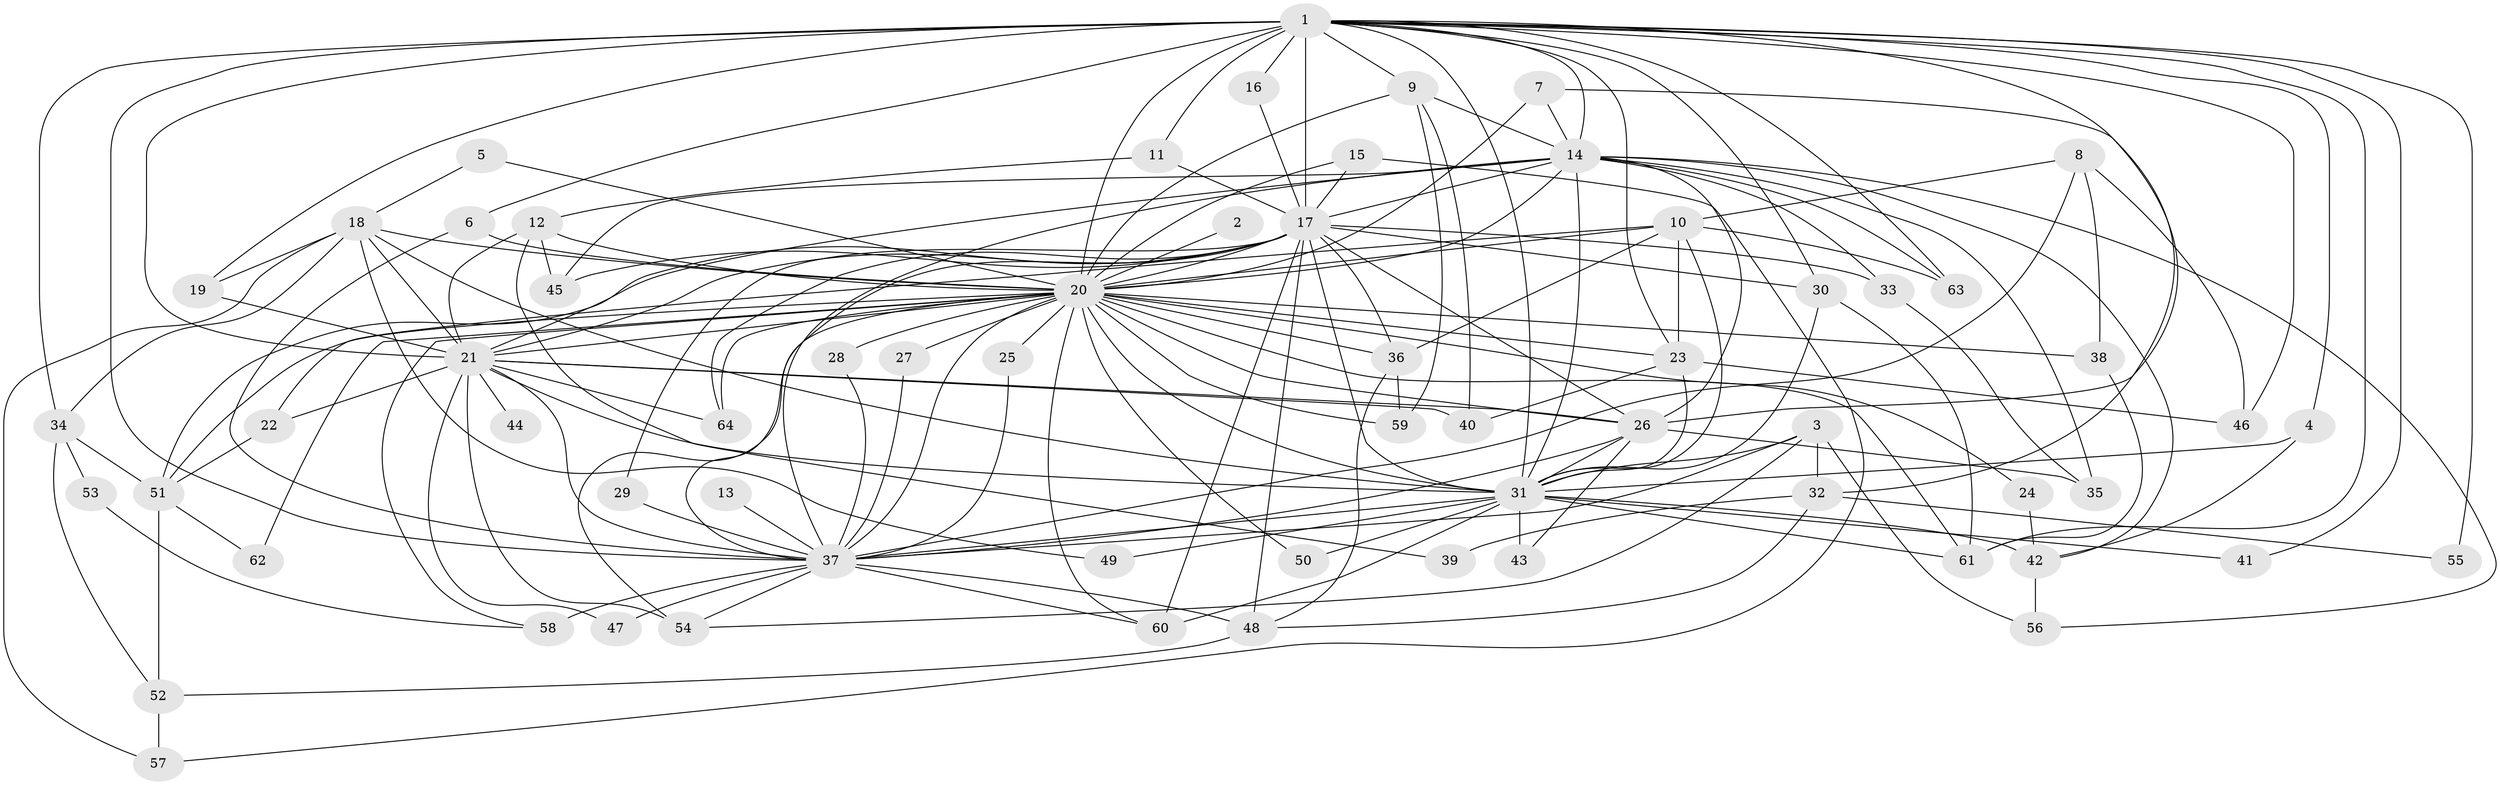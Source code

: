 // original degree distribution, {28: 0.0078125, 19: 0.0078125, 12: 0.0078125, 23: 0.015625, 21: 0.0078125, 31: 0.0078125, 14: 0.0078125, 25: 0.0078125, 35: 0.0078125, 8: 0.015625, 5: 0.046875, 2: 0.546875, 9: 0.0078125, 4: 0.078125, 3: 0.203125, 6: 0.0234375}
// Generated by graph-tools (version 1.1) at 2025/01/03/09/25 03:01:16]
// undirected, 64 vertices, 168 edges
graph export_dot {
graph [start="1"]
  node [color=gray90,style=filled];
  1;
  2;
  3;
  4;
  5;
  6;
  7;
  8;
  9;
  10;
  11;
  12;
  13;
  14;
  15;
  16;
  17;
  18;
  19;
  20;
  21;
  22;
  23;
  24;
  25;
  26;
  27;
  28;
  29;
  30;
  31;
  32;
  33;
  34;
  35;
  36;
  37;
  38;
  39;
  40;
  41;
  42;
  43;
  44;
  45;
  46;
  47;
  48;
  49;
  50;
  51;
  52;
  53;
  54;
  55;
  56;
  57;
  58;
  59;
  60;
  61;
  62;
  63;
  64;
  1 -- 4 [weight=1.0];
  1 -- 6 [weight=1.0];
  1 -- 9 [weight=1.0];
  1 -- 11 [weight=1.0];
  1 -- 14 [weight=2.0];
  1 -- 16 [weight=2.0];
  1 -- 17 [weight=2.0];
  1 -- 19 [weight=1.0];
  1 -- 20 [weight=4.0];
  1 -- 21 [weight=3.0];
  1 -- 23 [weight=1.0];
  1 -- 26 [weight=2.0];
  1 -- 30 [weight=1.0];
  1 -- 31 [weight=2.0];
  1 -- 34 [weight=1.0];
  1 -- 37 [weight=2.0];
  1 -- 41 [weight=1.0];
  1 -- 46 [weight=1.0];
  1 -- 55 [weight=2.0];
  1 -- 61 [weight=1.0];
  1 -- 63 [weight=1.0];
  2 -- 20 [weight=1.0];
  3 -- 31 [weight=1.0];
  3 -- 32 [weight=1.0];
  3 -- 37 [weight=1.0];
  3 -- 54 [weight=1.0];
  3 -- 56 [weight=1.0];
  4 -- 31 [weight=1.0];
  4 -- 42 [weight=1.0];
  5 -- 18 [weight=1.0];
  5 -- 20 [weight=1.0];
  6 -- 20 [weight=1.0];
  6 -- 37 [weight=1.0];
  7 -- 14 [weight=1.0];
  7 -- 20 [weight=1.0];
  7 -- 32 [weight=1.0];
  8 -- 10 [weight=2.0];
  8 -- 37 [weight=1.0];
  8 -- 38 [weight=1.0];
  8 -- 46 [weight=1.0];
  9 -- 14 [weight=1.0];
  9 -- 20 [weight=1.0];
  9 -- 40 [weight=1.0];
  9 -- 59 [weight=1.0];
  10 -- 20 [weight=1.0];
  10 -- 22 [weight=1.0];
  10 -- 23 [weight=1.0];
  10 -- 31 [weight=1.0];
  10 -- 36 [weight=1.0];
  10 -- 63 [weight=1.0];
  11 -- 12 [weight=1.0];
  11 -- 17 [weight=1.0];
  12 -- 20 [weight=2.0];
  12 -- 21 [weight=1.0];
  12 -- 39 [weight=1.0];
  12 -- 45 [weight=1.0];
  13 -- 37 [weight=1.0];
  14 -- 17 [weight=2.0];
  14 -- 20 [weight=2.0];
  14 -- 21 [weight=1.0];
  14 -- 26 [weight=1.0];
  14 -- 31 [weight=2.0];
  14 -- 33 [weight=1.0];
  14 -- 35 [weight=1.0];
  14 -- 37 [weight=1.0];
  14 -- 42 [weight=1.0];
  14 -- 45 [weight=1.0];
  14 -- 56 [weight=1.0];
  14 -- 63 [weight=1.0];
  15 -- 17 [weight=2.0];
  15 -- 20 [weight=1.0];
  15 -- 57 [weight=1.0];
  16 -- 17 [weight=1.0];
  17 -- 20 [weight=3.0];
  17 -- 21 [weight=1.0];
  17 -- 26 [weight=1.0];
  17 -- 29 [weight=1.0];
  17 -- 30 [weight=1.0];
  17 -- 31 [weight=1.0];
  17 -- 33 [weight=1.0];
  17 -- 36 [weight=1.0];
  17 -- 37 [weight=1.0];
  17 -- 45 [weight=1.0];
  17 -- 48 [weight=1.0];
  17 -- 51 [weight=1.0];
  17 -- 60 [weight=2.0];
  17 -- 64 [weight=1.0];
  18 -- 19 [weight=1.0];
  18 -- 20 [weight=1.0];
  18 -- 21 [weight=2.0];
  18 -- 31 [weight=1.0];
  18 -- 34 [weight=1.0];
  18 -- 49 [weight=1.0];
  18 -- 57 [weight=1.0];
  19 -- 21 [weight=2.0];
  20 -- 21 [weight=2.0];
  20 -- 23 [weight=1.0];
  20 -- 24 [weight=1.0];
  20 -- 25 [weight=1.0];
  20 -- 26 [weight=2.0];
  20 -- 27 [weight=1.0];
  20 -- 28 [weight=1.0];
  20 -- 31 [weight=4.0];
  20 -- 36 [weight=1.0];
  20 -- 37 [weight=4.0];
  20 -- 38 [weight=1.0];
  20 -- 50 [weight=1.0];
  20 -- 51 [weight=3.0];
  20 -- 54 [weight=2.0];
  20 -- 58 [weight=1.0];
  20 -- 59 [weight=2.0];
  20 -- 60 [weight=1.0];
  20 -- 61 [weight=1.0];
  20 -- 62 [weight=1.0];
  20 -- 64 [weight=1.0];
  21 -- 22 [weight=1.0];
  21 -- 26 [weight=1.0];
  21 -- 31 [weight=2.0];
  21 -- 37 [weight=1.0];
  21 -- 40 [weight=1.0];
  21 -- 44 [weight=1.0];
  21 -- 47 [weight=1.0];
  21 -- 54 [weight=1.0];
  21 -- 64 [weight=1.0];
  22 -- 51 [weight=1.0];
  23 -- 31 [weight=1.0];
  23 -- 40 [weight=1.0];
  23 -- 46 [weight=1.0];
  24 -- 42 [weight=1.0];
  25 -- 37 [weight=1.0];
  26 -- 31 [weight=2.0];
  26 -- 35 [weight=1.0];
  26 -- 37 [weight=1.0];
  26 -- 43 [weight=1.0];
  27 -- 37 [weight=1.0];
  28 -- 37 [weight=1.0];
  29 -- 37 [weight=1.0];
  30 -- 31 [weight=1.0];
  30 -- 61 [weight=1.0];
  31 -- 37 [weight=1.0];
  31 -- 41 [weight=1.0];
  31 -- 42 [weight=2.0];
  31 -- 43 [weight=2.0];
  31 -- 49 [weight=2.0];
  31 -- 50 [weight=1.0];
  31 -- 60 [weight=1.0];
  31 -- 61 [weight=1.0];
  32 -- 39 [weight=1.0];
  32 -- 48 [weight=1.0];
  32 -- 55 [weight=1.0];
  33 -- 35 [weight=1.0];
  34 -- 51 [weight=1.0];
  34 -- 52 [weight=1.0];
  34 -- 53 [weight=1.0];
  36 -- 48 [weight=1.0];
  36 -- 59 [weight=1.0];
  37 -- 47 [weight=1.0];
  37 -- 48 [weight=1.0];
  37 -- 54 [weight=1.0];
  37 -- 58 [weight=3.0];
  37 -- 60 [weight=1.0];
  38 -- 61 [weight=1.0];
  42 -- 56 [weight=1.0];
  48 -- 52 [weight=1.0];
  51 -- 52 [weight=1.0];
  51 -- 62 [weight=1.0];
  52 -- 57 [weight=1.0];
  53 -- 58 [weight=1.0];
}
